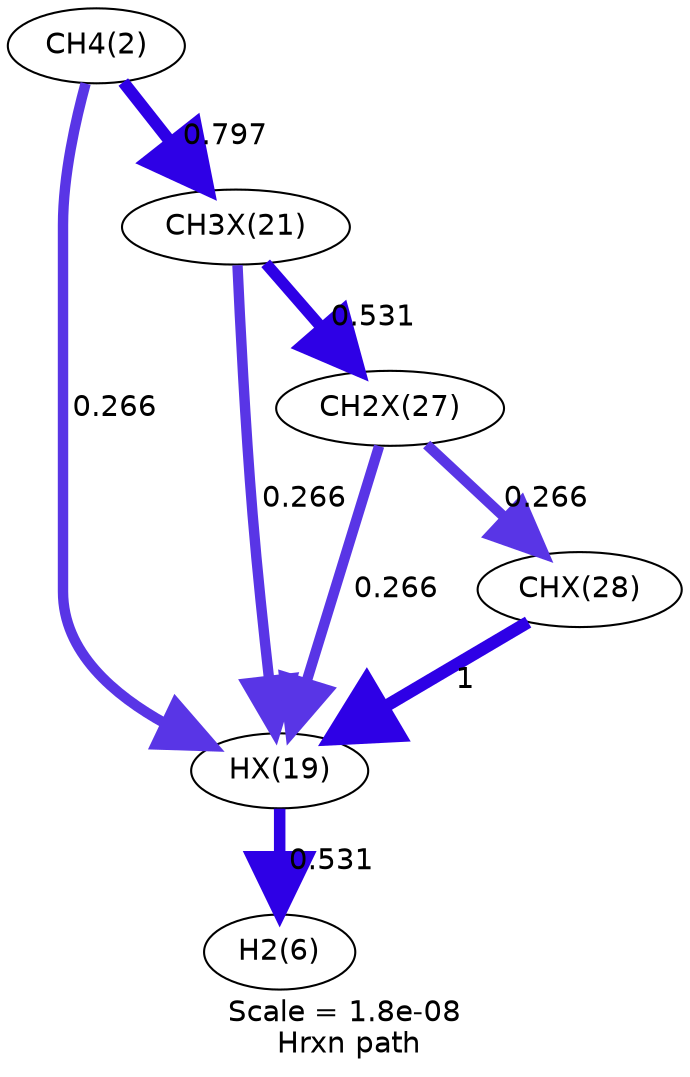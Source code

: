 digraph reaction_paths {
center=1;
s3 -> s21[fontname="Helvetica", style="setlinewidth(5)", arrowsize=2.5, color="0.7, 0.766, 0.9"
, label=" 0.266"];
s3 -> s23[fontname="Helvetica", style="setlinewidth(5.83)", arrowsize=2.91, color="0.7, 1.3, 0.9"
, label=" 0.797"];
s21 -> s7[fontname="Helvetica", style="setlinewidth(5.52)", arrowsize=2.76, color="0.7, 1.03, 0.9"
, label=" 0.531"];
s23 -> s21[fontname="Helvetica", style="setlinewidth(5)", arrowsize=2.5, color="0.7, 0.766, 0.9"
, label=" 0.266"];
s29 -> s21[fontname="Helvetica", style="setlinewidth(5)", arrowsize=2.5, color="0.7, 0.766, 0.9"
, label=" 0.266"];
s30 -> s21[fontname="Helvetica", style="setlinewidth(6)", arrowsize=3, color="0.7, 1.5, 0.9"
, label=" 1"];
s23 -> s29[fontname="Helvetica", style="setlinewidth(5.52)", arrowsize=2.76, color="0.7, 1.03, 0.9"
, label=" 0.531"];
s29 -> s30[fontname="Helvetica", style="setlinewidth(5)", arrowsize=2.5, color="0.7, 0.766, 0.9"
, label=" 0.266"];
s3 [ fontname="Helvetica", label="CH4(2)"];
s7 [ fontname="Helvetica", label="H2(6)"];
s21 [ fontname="Helvetica", label="HX(19)"];
s23 [ fontname="Helvetica", label="CH3X(21)"];
s29 [ fontname="Helvetica", label="CH2X(27)"];
s30 [ fontname="Helvetica", label="CHX(28)"];
 label = "Scale = 1.8e-08\l Hrxn path";
 fontname = "Helvetica";
}

